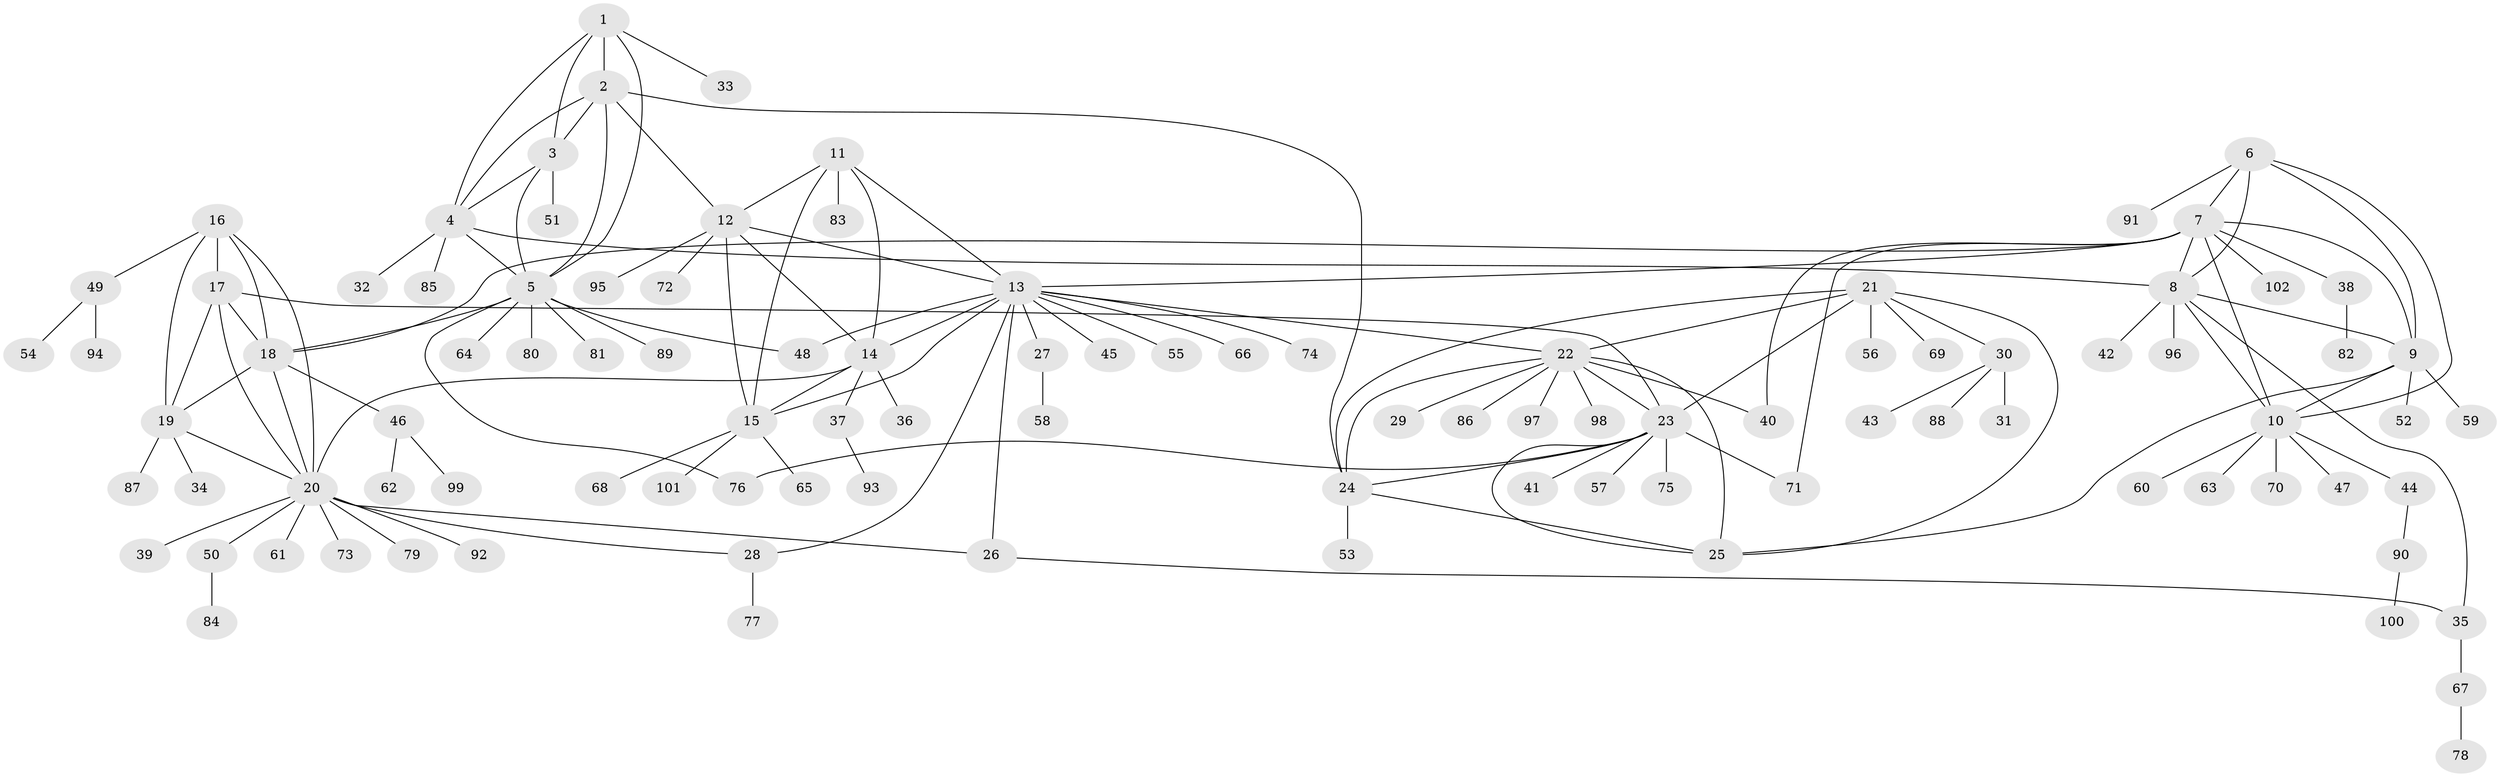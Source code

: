// coarse degree distribution, {6: 0.05063291139240506, 3: 0.0379746835443038, 11: 0.02531645569620253, 9: 0.012658227848101266, 14: 0.02531645569620253, 5: 0.05063291139240506, 12: 0.012658227848101266, 8: 0.02531645569620253, 4: 0.012658227848101266, 1: 0.6329113924050633, 2: 0.11392405063291139}
// Generated by graph-tools (version 1.1) at 2025/52/02/27/25 19:52:17]
// undirected, 102 vertices, 144 edges
graph export_dot {
graph [start="1"]
  node [color=gray90,style=filled];
  1;
  2;
  3;
  4;
  5;
  6;
  7;
  8;
  9;
  10;
  11;
  12;
  13;
  14;
  15;
  16;
  17;
  18;
  19;
  20;
  21;
  22;
  23;
  24;
  25;
  26;
  27;
  28;
  29;
  30;
  31;
  32;
  33;
  34;
  35;
  36;
  37;
  38;
  39;
  40;
  41;
  42;
  43;
  44;
  45;
  46;
  47;
  48;
  49;
  50;
  51;
  52;
  53;
  54;
  55;
  56;
  57;
  58;
  59;
  60;
  61;
  62;
  63;
  64;
  65;
  66;
  67;
  68;
  69;
  70;
  71;
  72;
  73;
  74;
  75;
  76;
  77;
  78;
  79;
  80;
  81;
  82;
  83;
  84;
  85;
  86;
  87;
  88;
  89;
  90;
  91;
  92;
  93;
  94;
  95;
  96;
  97;
  98;
  99;
  100;
  101;
  102;
  1 -- 2;
  1 -- 3;
  1 -- 4;
  1 -- 5;
  1 -- 33;
  2 -- 3;
  2 -- 4;
  2 -- 5;
  2 -- 12;
  2 -- 24;
  3 -- 4;
  3 -- 5;
  3 -- 51;
  4 -- 5;
  4 -- 8;
  4 -- 32;
  4 -- 85;
  5 -- 18;
  5 -- 48;
  5 -- 64;
  5 -- 76;
  5 -- 80;
  5 -- 81;
  5 -- 89;
  6 -- 7;
  6 -- 8;
  6 -- 9;
  6 -- 10;
  6 -- 91;
  7 -- 8;
  7 -- 9;
  7 -- 10;
  7 -- 13;
  7 -- 18;
  7 -- 38;
  7 -- 40;
  7 -- 71;
  7 -- 102;
  8 -- 9;
  8 -- 10;
  8 -- 35;
  8 -- 42;
  8 -- 96;
  9 -- 10;
  9 -- 25;
  9 -- 52;
  9 -- 59;
  10 -- 44;
  10 -- 47;
  10 -- 60;
  10 -- 63;
  10 -- 70;
  11 -- 12;
  11 -- 13;
  11 -- 14;
  11 -- 15;
  11 -- 83;
  12 -- 13;
  12 -- 14;
  12 -- 15;
  12 -- 72;
  12 -- 95;
  13 -- 14;
  13 -- 15;
  13 -- 22;
  13 -- 26;
  13 -- 27;
  13 -- 28;
  13 -- 45;
  13 -- 48;
  13 -- 55;
  13 -- 66;
  13 -- 74;
  14 -- 15;
  14 -- 20;
  14 -- 36;
  14 -- 37;
  15 -- 65;
  15 -- 68;
  15 -- 101;
  16 -- 17;
  16 -- 18;
  16 -- 19;
  16 -- 20;
  16 -- 49;
  17 -- 18;
  17 -- 19;
  17 -- 20;
  17 -- 23;
  18 -- 19;
  18 -- 20;
  18 -- 46;
  19 -- 20;
  19 -- 34;
  19 -- 87;
  20 -- 26;
  20 -- 28;
  20 -- 39;
  20 -- 50;
  20 -- 61;
  20 -- 73;
  20 -- 79;
  20 -- 92;
  21 -- 22;
  21 -- 23;
  21 -- 24;
  21 -- 25;
  21 -- 30;
  21 -- 56;
  21 -- 69;
  22 -- 23;
  22 -- 24;
  22 -- 25;
  22 -- 29;
  22 -- 40;
  22 -- 86;
  22 -- 97;
  22 -- 98;
  23 -- 24;
  23 -- 25;
  23 -- 41;
  23 -- 57;
  23 -- 71;
  23 -- 75;
  23 -- 76;
  24 -- 25;
  24 -- 53;
  26 -- 35;
  27 -- 58;
  28 -- 77;
  30 -- 31;
  30 -- 43;
  30 -- 88;
  35 -- 67;
  37 -- 93;
  38 -- 82;
  44 -- 90;
  46 -- 62;
  46 -- 99;
  49 -- 54;
  49 -- 94;
  50 -- 84;
  67 -- 78;
  90 -- 100;
}
